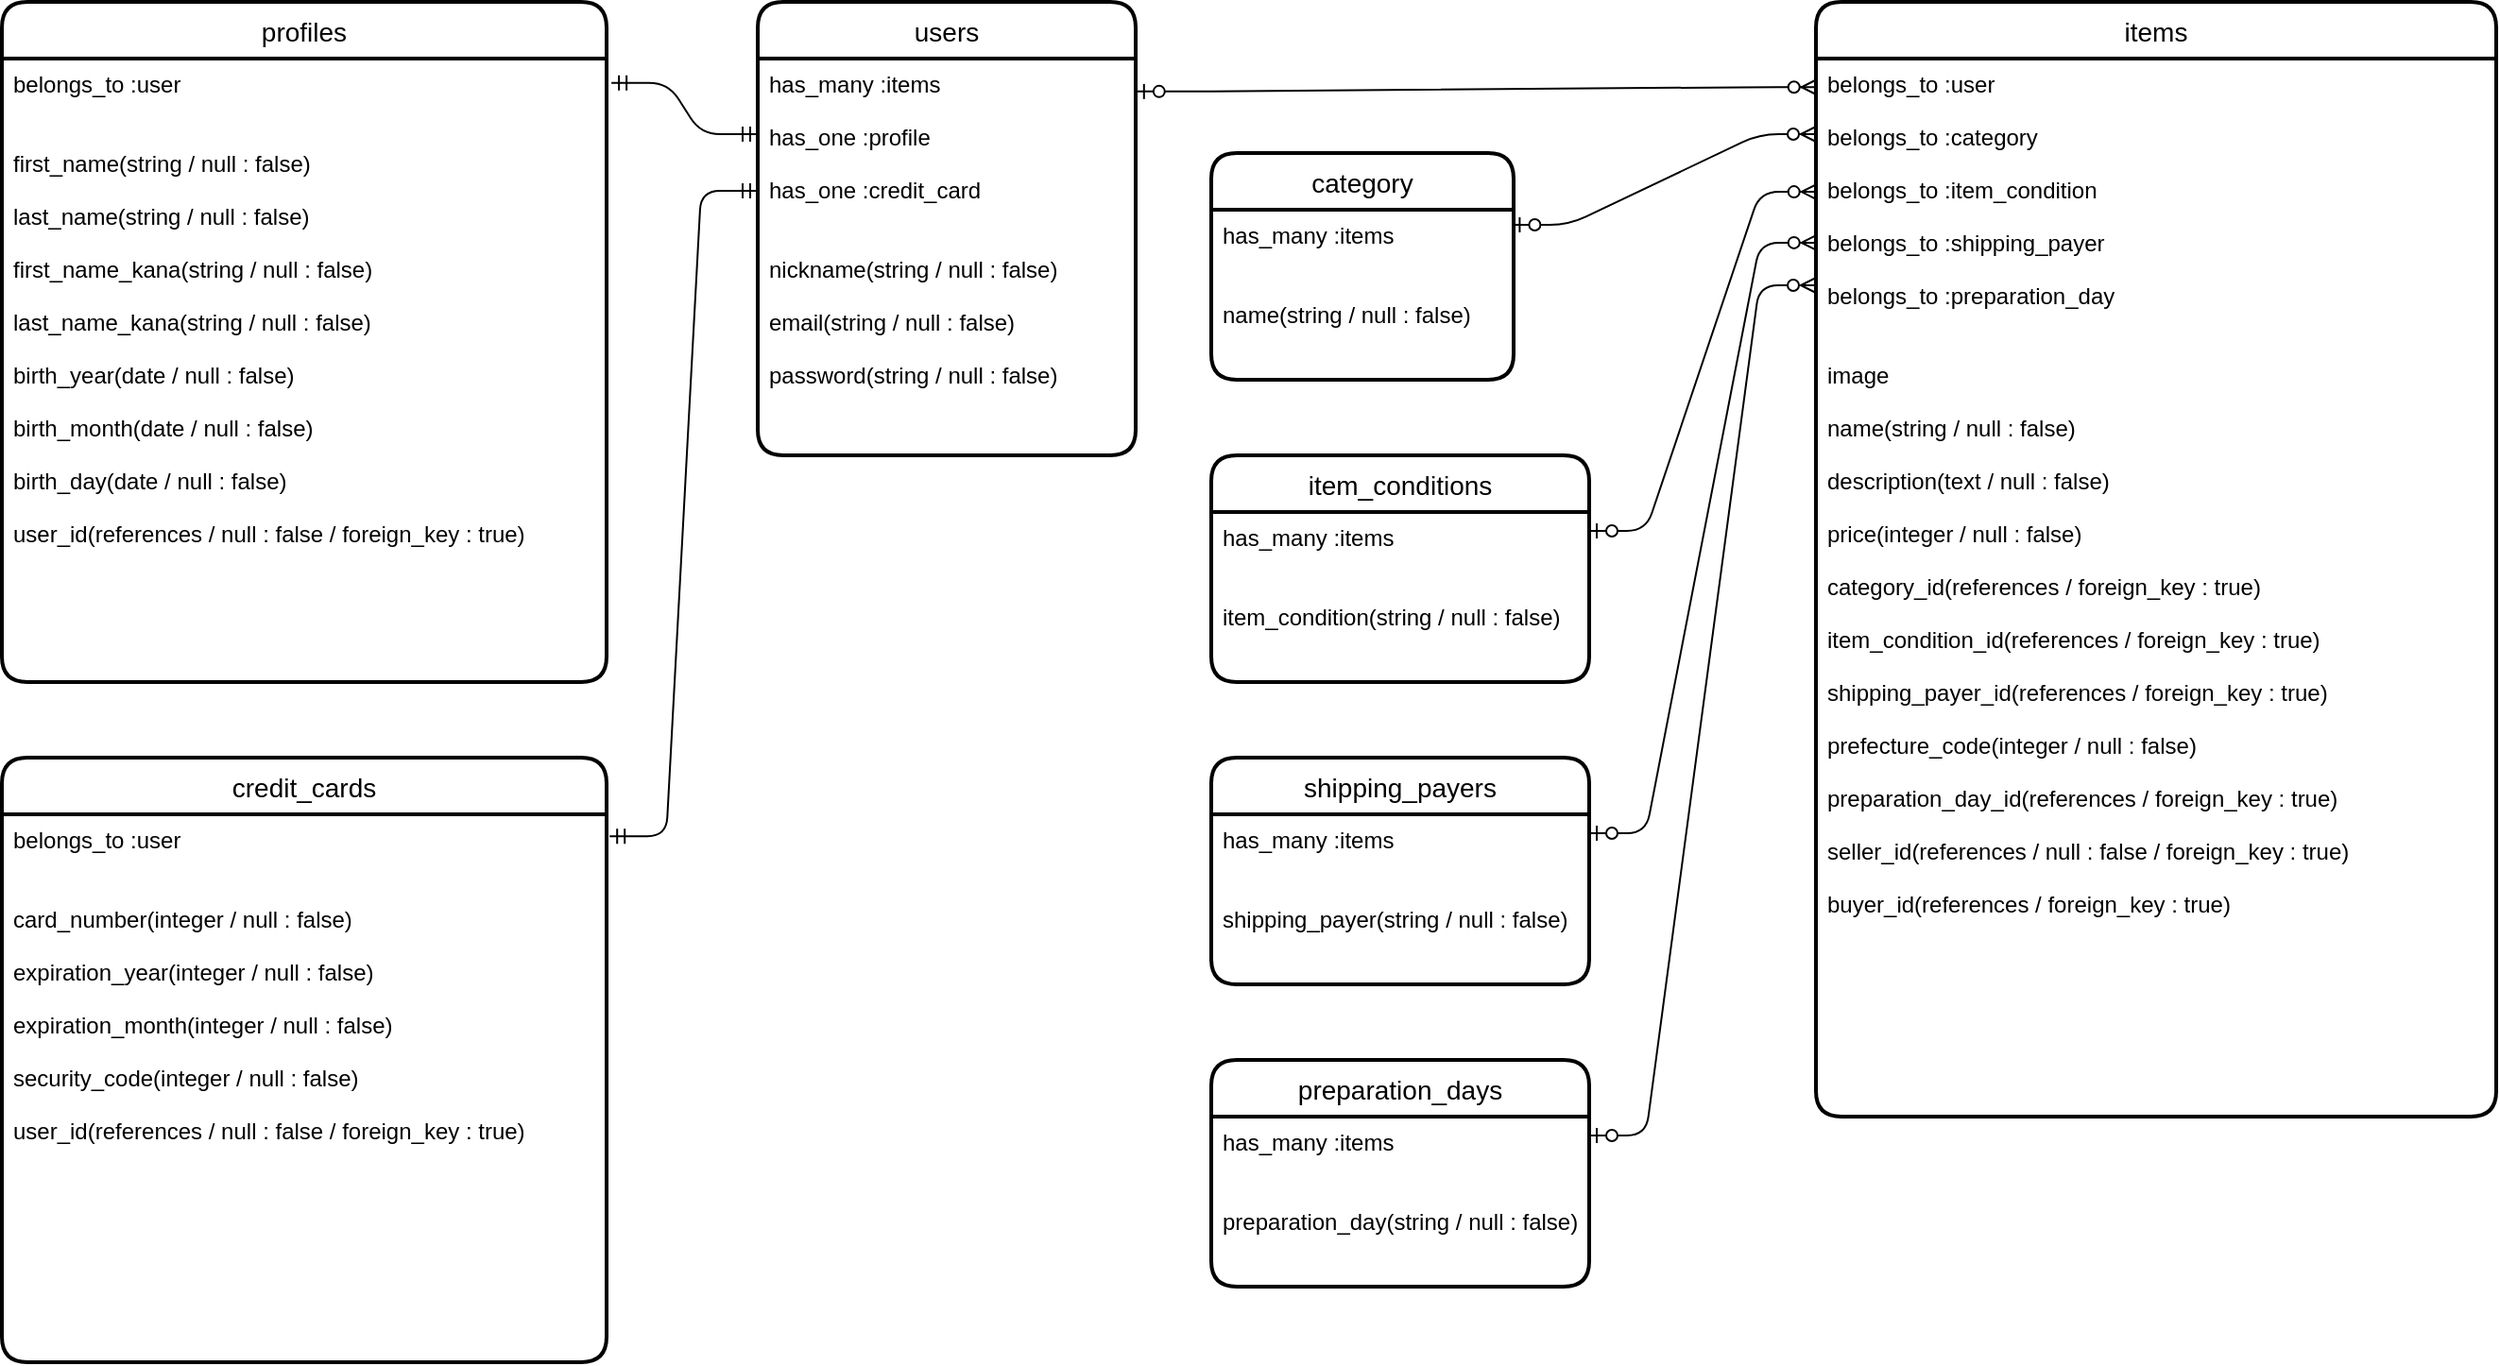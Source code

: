 <mxfile version="13.8.3" type="github">
  <diagram id="KxC0PWiIgG1uTaloSP3y" name="ページ1">
    <mxGraphModel dx="2222" dy="762" grid="1" gridSize="10" guides="1" tooltips="1" connect="1" arrows="1" fold="1" page="1" pageScale="1" pageWidth="827" pageHeight="1169" math="0" shadow="0">
      <root>
        <mxCell id="0" />
        <mxCell id="1" parent="0" />
        <mxCell id="JdE6HHubfxDg-9yc5TAB-155" value="users" style="swimlane;childLayout=stackLayout;horizontal=1;startSize=30;horizontalStack=0;rounded=1;fontSize=14;fontStyle=0;strokeWidth=2;resizeParent=0;resizeLast=1;shadow=0;dashed=0;align=center;" vertex="1" parent="1">
          <mxGeometry x="-320" y="40" width="200" height="240" as="geometry" />
        </mxCell>
        <mxCell id="JdE6HHubfxDg-9yc5TAB-156" value="has_many :items&#xa;&#xa;has_one :profile&#xa;&#xa;has_one :credit_card&#xa;&#xa;&#xa;nickname(string / null : false)&#xa;&#xa;email(string / null : false)&#xa;&#xa;password(string / null : false)&#xa;" style="align=left;strokeColor=none;fillColor=none;spacingLeft=4;fontSize=12;verticalAlign=top;resizable=0;rotatable=0;part=1;" vertex="1" parent="JdE6HHubfxDg-9yc5TAB-155">
          <mxGeometry y="30" width="200" height="210" as="geometry" />
        </mxCell>
        <mxCell id="JdE6HHubfxDg-9yc5TAB-168" value="items" style="swimlane;childLayout=stackLayout;horizontal=1;startSize=30;horizontalStack=0;rounded=1;fontSize=14;fontStyle=0;strokeWidth=2;resizeParent=0;resizeLast=1;shadow=0;dashed=0;align=center;" vertex="1" parent="1">
          <mxGeometry x="240" y="40" width="360" height="590" as="geometry" />
        </mxCell>
        <mxCell id="JdE6HHubfxDg-9yc5TAB-169" value="belongs_to :user&#xa;&#xa;belongs_to :category&#xa;&#xa;belongs_to :item_condition&#xa;&#xa;belongs_to :shipping_payer&#xa;&#xa;belongs_to :preparation_day&#xa;&#xa;&#xa;image&#xa;&#xa;name(string / null : false)&#xa;&#xa;description(text / null : false)&#xa;&#xa;price(integer / null : false)&#xa;&#xa;category_id(references / foreign_key : true)&#xa;&#xa;item_condition_id(references / foreign_key : true)&#xa;&#xa;shipping_payer_id(references / foreign_key : true)&#xa;&#xa;prefecture_code(integer / null : false)&#xa;&#xa;preparation_day_id(references / foreign_key : true)&#xa;&#xa;seller_id(references / null : false / foreign_key : true)&#xa;&#xa;buyer_id(references / foreign_key : true)&#xa;&#xa;&#xa;&#xa;&#xa;&#xa;" style="align=left;strokeColor=none;fillColor=none;spacingLeft=4;fontSize=12;verticalAlign=top;resizable=0;rotatable=0;part=1;" vertex="1" parent="JdE6HHubfxDg-9yc5TAB-168">
          <mxGeometry y="30" width="360" height="560" as="geometry" />
        </mxCell>
        <mxCell id="JdE6HHubfxDg-9yc5TAB-170" value="profiles" style="swimlane;childLayout=stackLayout;horizontal=1;startSize=30;horizontalStack=0;rounded=1;fontSize=14;fontStyle=0;strokeWidth=2;resizeParent=0;resizeLast=1;shadow=0;dashed=0;align=center;" vertex="1" parent="1">
          <mxGeometry x="-720" y="40" width="320" height="360" as="geometry" />
        </mxCell>
        <mxCell id="JdE6HHubfxDg-9yc5TAB-171" value="belongs_to :user&#xa;&#xa;&#xa;first_name(string / null : false)&#xa;&#xa;last_name(string / null : false)&#xa;&#xa;first_name_kana(string / null : false)&#xa;&#xa;last_name_kana(string / null : false)&#xa;&#xa;birth_year(date / null : false)&#xa;&#xa;birth_month(date / null : false)&#xa;&#xa;birth_day(date / null : false)&#xa;&#xa;user_id(references / null : false / foreign_key : true)&#xa;" style="align=left;strokeColor=none;fillColor=none;spacingLeft=4;fontSize=12;verticalAlign=top;resizable=0;rotatable=0;part=1;" vertex="1" parent="JdE6HHubfxDg-9yc5TAB-170">
          <mxGeometry y="30" width="320" height="330" as="geometry" />
        </mxCell>
        <mxCell id="JdE6HHubfxDg-9yc5TAB-172" value="credit_cards" style="swimlane;childLayout=stackLayout;horizontal=1;startSize=30;horizontalStack=0;rounded=1;fontSize=14;fontStyle=0;strokeWidth=2;resizeParent=0;resizeLast=1;shadow=0;dashed=0;align=center;" vertex="1" parent="1">
          <mxGeometry x="-720" y="440" width="320" height="320" as="geometry" />
        </mxCell>
        <mxCell id="JdE6HHubfxDg-9yc5TAB-173" value="belongs_to :user&#xa;&#xa;&#xa;card_number(integer / null : false)&#xa; &#xa;expiration_year(integer / null : false)&#xa;&#xa;expiration_month(integer / null : false)&#xa;&#xa;security_code(integer / null : false)&#xa;&#xa;user_id(references / null : false / foreign_key : true)" style="align=left;strokeColor=none;fillColor=none;spacingLeft=4;fontSize=12;verticalAlign=top;resizable=0;rotatable=0;part=1;" vertex="1" parent="JdE6HHubfxDg-9yc5TAB-172">
          <mxGeometry y="30" width="320" height="290" as="geometry" />
        </mxCell>
        <mxCell id="JdE6HHubfxDg-9yc5TAB-175" value="category" style="swimlane;childLayout=stackLayout;horizontal=1;startSize=30;horizontalStack=0;rounded=1;fontSize=14;fontStyle=0;strokeWidth=2;resizeParent=0;resizeLast=1;shadow=0;dashed=0;align=center;" vertex="1" parent="1">
          <mxGeometry x="-80" y="120" width="160" height="120" as="geometry" />
        </mxCell>
        <mxCell id="JdE6HHubfxDg-9yc5TAB-176" value="has_many :items&#xa;&#xa;&#xa;name(string / null : false)" style="align=left;strokeColor=none;fillColor=none;spacingLeft=4;fontSize=12;verticalAlign=top;resizable=0;rotatable=0;part=1;" vertex="1" parent="JdE6HHubfxDg-9yc5TAB-175">
          <mxGeometry y="30" width="160" height="90" as="geometry" />
        </mxCell>
        <mxCell id="JdE6HHubfxDg-9yc5TAB-177" value="item_conditions" style="swimlane;childLayout=stackLayout;horizontal=1;startSize=30;horizontalStack=0;rounded=1;fontSize=14;fontStyle=0;strokeWidth=2;resizeParent=0;resizeLast=1;shadow=0;dashed=0;align=center;" vertex="1" parent="1">
          <mxGeometry x="-80" y="280" width="200" height="120" as="geometry" />
        </mxCell>
        <mxCell id="JdE6HHubfxDg-9yc5TAB-178" value="has_many :items&#xa;&#xa;&#xa;item_condition(string / null : false)" style="align=left;strokeColor=none;fillColor=none;spacingLeft=4;fontSize=12;verticalAlign=top;resizable=0;rotatable=0;part=1;" vertex="1" parent="JdE6HHubfxDg-9yc5TAB-177">
          <mxGeometry y="30" width="200" height="90" as="geometry" />
        </mxCell>
        <mxCell id="JdE6HHubfxDg-9yc5TAB-179" value="shipping_payers" style="swimlane;childLayout=stackLayout;horizontal=1;startSize=30;horizontalStack=0;rounded=1;fontSize=14;fontStyle=0;strokeWidth=2;resizeParent=0;resizeLast=1;shadow=0;dashed=0;align=center;" vertex="1" parent="1">
          <mxGeometry x="-80" y="440" width="200" height="120" as="geometry" />
        </mxCell>
        <mxCell id="JdE6HHubfxDg-9yc5TAB-180" value="has_many :items&#xa;&#xa;&#xa;shipping_payer(string / null : false)" style="align=left;strokeColor=none;fillColor=none;spacingLeft=4;fontSize=12;verticalAlign=top;resizable=0;rotatable=0;part=1;" vertex="1" parent="JdE6HHubfxDg-9yc5TAB-179">
          <mxGeometry y="30" width="200" height="90" as="geometry" />
        </mxCell>
        <mxCell id="JdE6HHubfxDg-9yc5TAB-181" value="preparation_days" style="swimlane;childLayout=stackLayout;horizontal=1;startSize=30;horizontalStack=0;rounded=1;fontSize=14;fontStyle=0;strokeWidth=2;resizeParent=0;resizeLast=1;shadow=0;dashed=0;align=center;" vertex="1" parent="1">
          <mxGeometry x="-80" y="600" width="200" height="120" as="geometry" />
        </mxCell>
        <mxCell id="JdE6HHubfxDg-9yc5TAB-182" value="has_many :items&#xa;&#xa;&#xa;preparation_day(string / null : false)" style="align=left;strokeColor=none;fillColor=none;spacingLeft=4;fontSize=12;verticalAlign=top;resizable=0;rotatable=0;part=1;" vertex="1" parent="JdE6HHubfxDg-9yc5TAB-181">
          <mxGeometry y="30" width="200" height="90" as="geometry" />
        </mxCell>
        <mxCell id="JdE6HHubfxDg-9yc5TAB-183" value="" style="edgeStyle=entityRelationEdgeStyle;fontSize=12;html=1;endArrow=ERzeroToMany;startArrow=ERzeroToOne;entryX=0.001;entryY=0.027;entryDx=0;entryDy=0;entryPerimeter=0;exitX=1.002;exitY=0.083;exitDx=0;exitDy=0;exitPerimeter=0;" edge="1" parent="1" source="JdE6HHubfxDg-9yc5TAB-156" target="JdE6HHubfxDg-9yc5TAB-169">
          <mxGeometry width="100" height="100" relative="1" as="geometry">
            <mxPoint x="-120" y="100" as="sourcePoint" />
            <mxPoint x="-30" y="10" as="targetPoint" />
          </mxGeometry>
        </mxCell>
        <mxCell id="JdE6HHubfxDg-9yc5TAB-184" value="" style="edgeStyle=entityRelationEdgeStyle;fontSize=12;html=1;endArrow=ERmandOne;startArrow=ERmandOne;exitX=1.008;exitY=0.039;exitDx=0;exitDy=0;exitPerimeter=0;" edge="1" parent="1" source="JdE6HHubfxDg-9yc5TAB-171">
          <mxGeometry width="100" height="100" relative="1" as="geometry">
            <mxPoint x="-400" y="210" as="sourcePoint" />
            <mxPoint x="-320" y="110" as="targetPoint" />
          </mxGeometry>
        </mxCell>
        <mxCell id="JdE6HHubfxDg-9yc5TAB-185" value="" style="edgeStyle=entityRelationEdgeStyle;fontSize=12;html=1;endArrow=ERmandOne;startArrow=ERmandOne;exitX=1.005;exitY=0.04;exitDx=0;exitDy=0;exitPerimeter=0;" edge="1" parent="1" source="JdE6HHubfxDg-9yc5TAB-173">
          <mxGeometry width="100" height="100" relative="1" as="geometry">
            <mxPoint x="-390" y="480" as="sourcePoint" />
            <mxPoint x="-320" y="140" as="targetPoint" />
          </mxGeometry>
        </mxCell>
        <mxCell id="JdE6HHubfxDg-9yc5TAB-187" value="" style="edgeStyle=entityRelationEdgeStyle;fontSize=12;html=1;endArrow=ERzeroToMany;startArrow=ERzeroToOne;exitX=0.995;exitY=0.089;exitDx=0;exitDy=0;exitPerimeter=0;" edge="1" parent="1" source="JdE6HHubfxDg-9yc5TAB-176">
          <mxGeometry width="100" height="100" relative="1" as="geometry">
            <mxPoint x="90" y="160" as="sourcePoint" />
            <mxPoint x="240" y="110" as="targetPoint" />
          </mxGeometry>
        </mxCell>
        <mxCell id="JdE6HHubfxDg-9yc5TAB-188" value="" style="edgeStyle=entityRelationEdgeStyle;fontSize=12;html=1;endArrow=ERzeroToMany;startArrow=ERzeroToOne;entryX=0.001;entryY=0.126;entryDx=0;entryDy=0;entryPerimeter=0;" edge="1" parent="1" target="JdE6HHubfxDg-9yc5TAB-169">
          <mxGeometry width="100" height="100" relative="1" as="geometry">
            <mxPoint x="120" y="320" as="sourcePoint" />
            <mxPoint x="220" y="220" as="targetPoint" />
          </mxGeometry>
        </mxCell>
        <mxCell id="JdE6HHubfxDg-9yc5TAB-189" value="" style="edgeStyle=entityRelationEdgeStyle;fontSize=12;html=1;endArrow=ERzeroToMany;startArrow=ERzeroToOne;entryX=0.001;entryY=0.174;entryDx=0;entryDy=0;entryPerimeter=0;" edge="1" parent="1" target="JdE6HHubfxDg-9yc5TAB-169">
          <mxGeometry width="100" height="100" relative="1" as="geometry">
            <mxPoint x="120" y="480" as="sourcePoint" />
            <mxPoint x="220" y="380" as="targetPoint" />
          </mxGeometry>
        </mxCell>
        <mxCell id="JdE6HHubfxDg-9yc5TAB-190" value="" style="edgeStyle=entityRelationEdgeStyle;fontSize=12;html=1;endArrow=ERzeroToMany;startArrow=ERzeroToOne;" edge="1" parent="1">
          <mxGeometry width="100" height="100" relative="1" as="geometry">
            <mxPoint x="120" y="640" as="sourcePoint" />
            <mxPoint x="240" y="190" as="targetPoint" />
          </mxGeometry>
        </mxCell>
      </root>
    </mxGraphModel>
  </diagram>
</mxfile>
